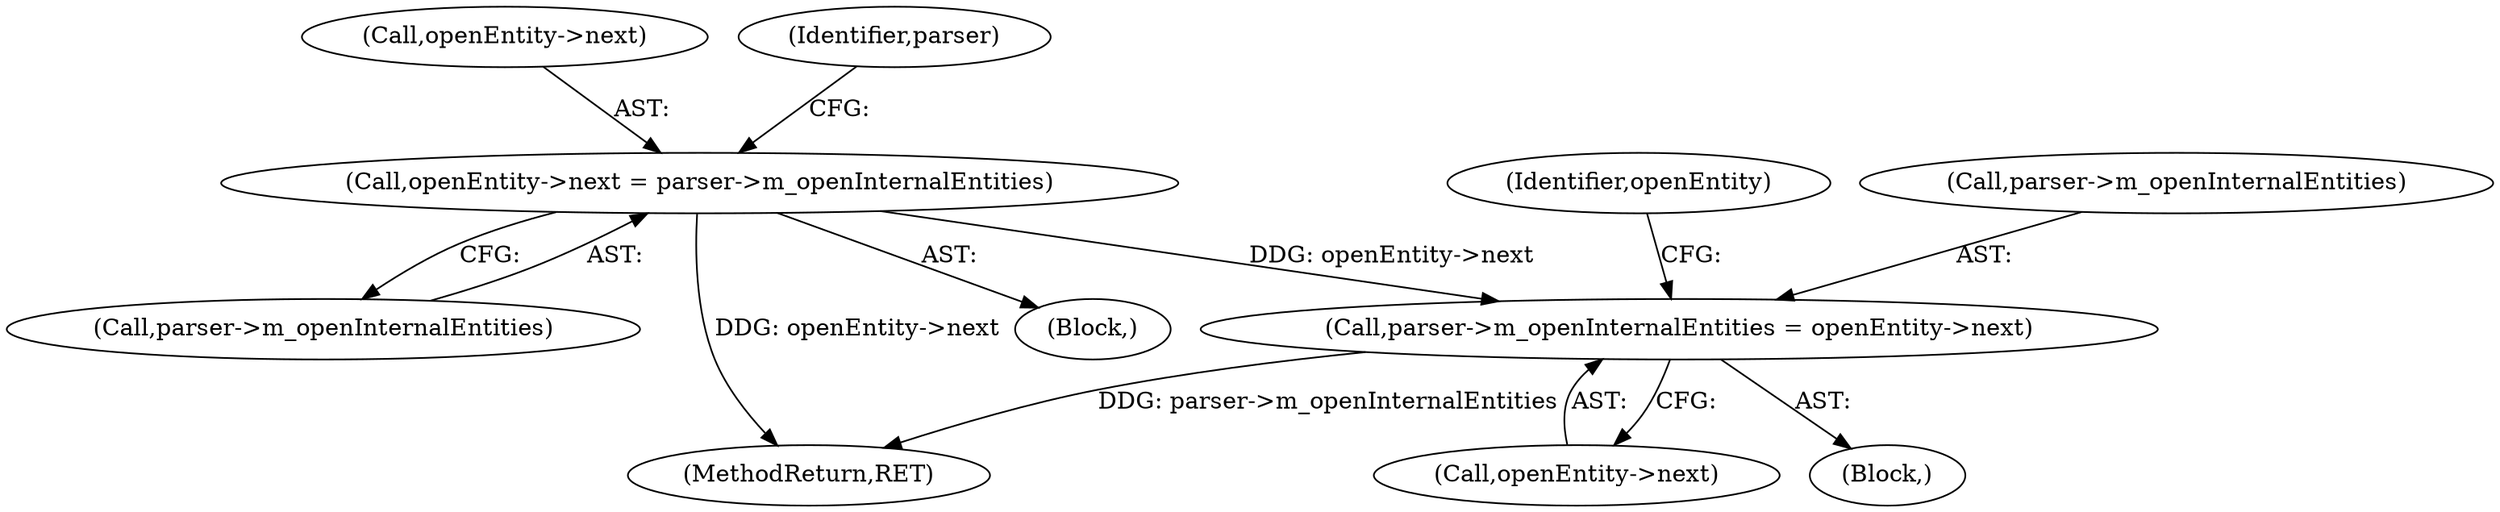 digraph "0_libexpat_c20b758c332d9a13afbbb276d30db1d183a85d43_2@API" {
"1000300" [label="(Call,parser->m_openInternalEntities = openEntity->next)"];
"1000154" [label="(Call,openEntity->next = parser->m_openInternalEntities)"];
"1000301" [label="(Call,parser->m_openInternalEntities)"];
"1000321" [label="(MethodReturn,RET)"];
"1000155" [label="(Call,openEntity->next)"];
"1000154" [label="(Call,openEntity->next = parser->m_openInternalEntities)"];
"1000294" [label="(Block,)"];
"1000309" [label="(Identifier,openEntity)"];
"1000106" [label="(Block,)"];
"1000158" [label="(Call,parser->m_openInternalEntities)"];
"1000300" [label="(Call,parser->m_openInternalEntities = openEntity->next)"];
"1000163" [label="(Identifier,parser)"];
"1000304" [label="(Call,openEntity->next)"];
"1000300" -> "1000294"  [label="AST: "];
"1000300" -> "1000304"  [label="CFG: "];
"1000301" -> "1000300"  [label="AST: "];
"1000304" -> "1000300"  [label="AST: "];
"1000309" -> "1000300"  [label="CFG: "];
"1000300" -> "1000321"  [label="DDG: parser->m_openInternalEntities"];
"1000154" -> "1000300"  [label="DDG: openEntity->next"];
"1000154" -> "1000106"  [label="AST: "];
"1000154" -> "1000158"  [label="CFG: "];
"1000155" -> "1000154"  [label="AST: "];
"1000158" -> "1000154"  [label="AST: "];
"1000163" -> "1000154"  [label="CFG: "];
"1000154" -> "1000321"  [label="DDG: openEntity->next"];
}
